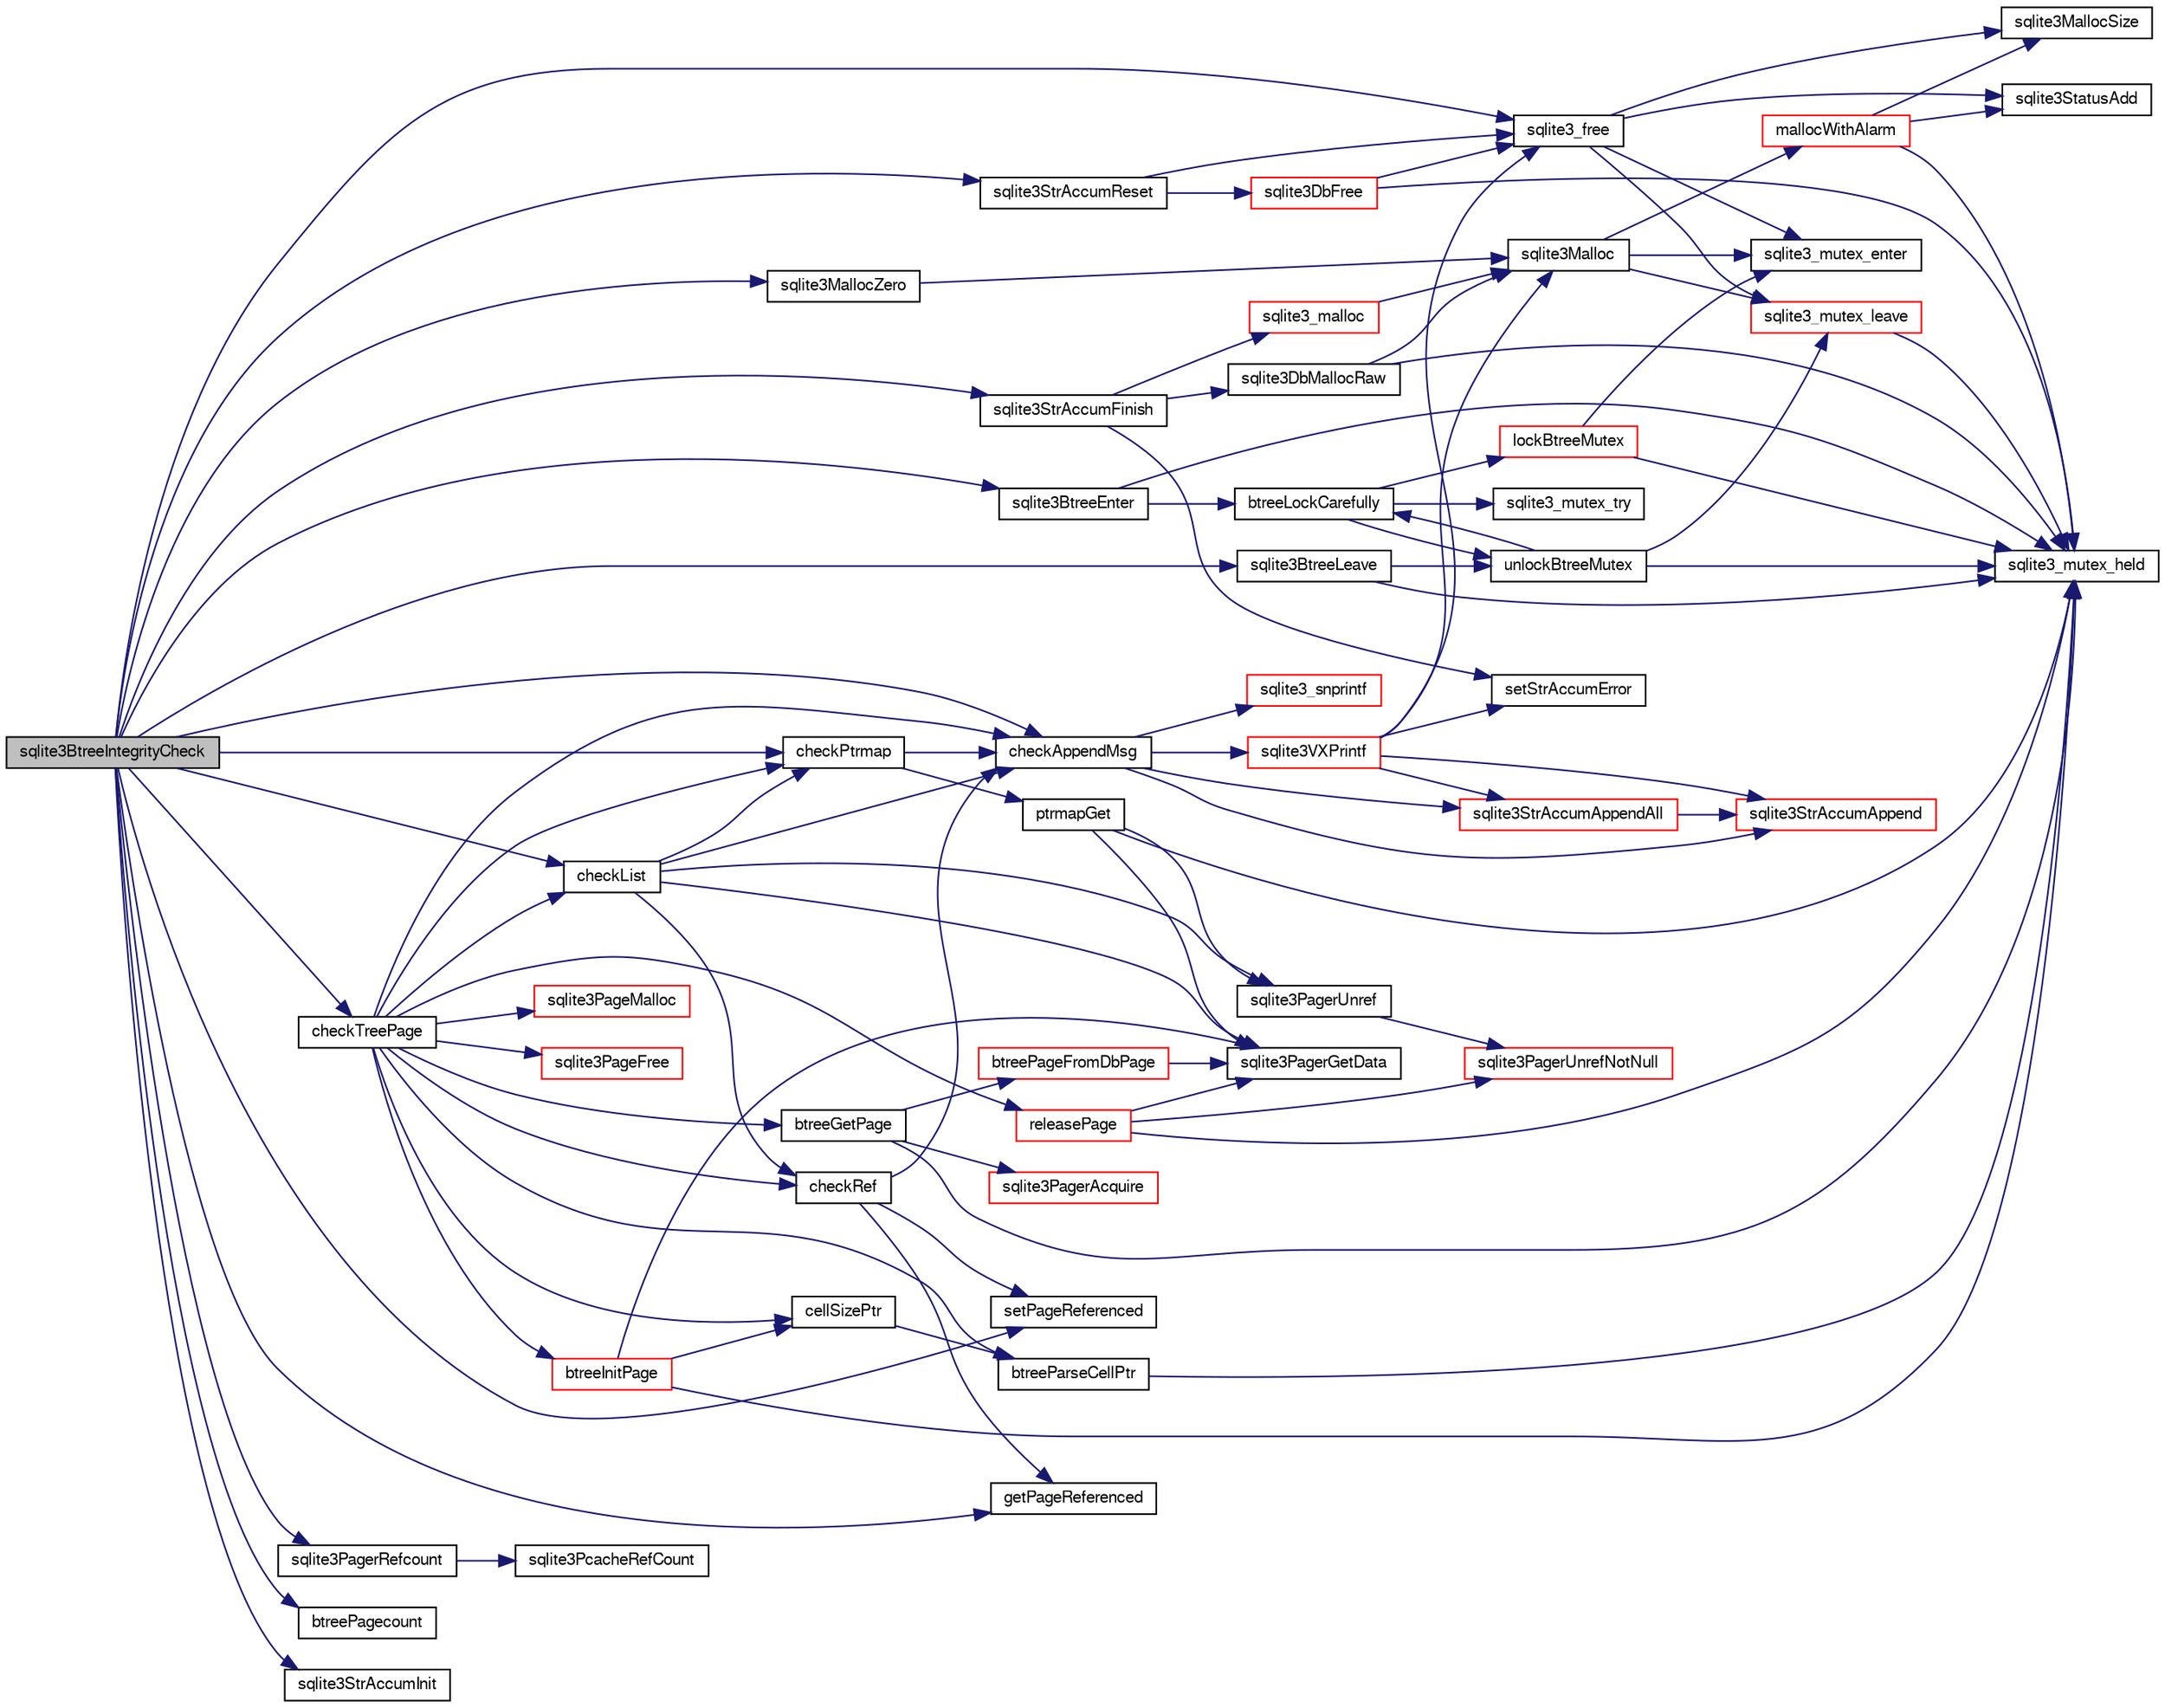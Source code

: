 digraph "sqlite3BtreeIntegrityCheck"
{
  edge [fontname="FreeSans",fontsize="10",labelfontname="FreeSans",labelfontsize="10"];
  node [fontname="FreeSans",fontsize="10",shape=record];
  rankdir="LR";
  Node453987 [label="sqlite3BtreeIntegrityCheck",height=0.2,width=0.4,color="black", fillcolor="grey75", style="filled", fontcolor="black"];
  Node453987 -> Node453988 [color="midnightblue",fontsize="10",style="solid",fontname="FreeSans"];
  Node453988 [label="sqlite3BtreeEnter",height=0.2,width=0.4,color="black", fillcolor="white", style="filled",URL="$sqlite3_8c.html#afa05d700ca373993fe6b0525b867feff"];
  Node453988 -> Node453989 [color="midnightblue",fontsize="10",style="solid",fontname="FreeSans"];
  Node453989 [label="sqlite3_mutex_held",height=0.2,width=0.4,color="black", fillcolor="white", style="filled",URL="$sqlite3_8c.html#acf77da68932b6bc163c5e68547ecc3e7"];
  Node453988 -> Node453990 [color="midnightblue",fontsize="10",style="solid",fontname="FreeSans"];
  Node453990 [label="btreeLockCarefully",height=0.2,width=0.4,color="black", fillcolor="white", style="filled",URL="$sqlite3_8c.html#a796746b1c1e4d6926960636bd74c79d7"];
  Node453990 -> Node453991 [color="midnightblue",fontsize="10",style="solid",fontname="FreeSans"];
  Node453991 [label="sqlite3_mutex_try",height=0.2,width=0.4,color="black", fillcolor="white", style="filled",URL="$sqlite3_8c.html#a196f84b09bdfda96ae5ae23189be1ec8"];
  Node453990 -> Node453992 [color="midnightblue",fontsize="10",style="solid",fontname="FreeSans"];
  Node453992 [label="unlockBtreeMutex",height=0.2,width=0.4,color="black", fillcolor="white", style="filled",URL="$sqlite3_8c.html#a29bc7d1c753dfa2af9fb296b7dc19a4a"];
  Node453992 -> Node453989 [color="midnightblue",fontsize="10",style="solid",fontname="FreeSans"];
  Node453992 -> Node453993 [color="midnightblue",fontsize="10",style="solid",fontname="FreeSans"];
  Node453993 [label="sqlite3_mutex_leave",height=0.2,width=0.4,color="red", fillcolor="white", style="filled",URL="$sqlite3_8c.html#a5838d235601dbd3c1fa993555c6bcc93"];
  Node453993 -> Node453989 [color="midnightblue",fontsize="10",style="solid",fontname="FreeSans"];
  Node453992 -> Node453990 [color="midnightblue",fontsize="10",style="solid",fontname="FreeSans"];
  Node453990 -> Node453995 [color="midnightblue",fontsize="10",style="solid",fontname="FreeSans"];
  Node453995 [label="lockBtreeMutex",height=0.2,width=0.4,color="red", fillcolor="white", style="filled",URL="$sqlite3_8c.html#ab1714bc62ac8a451c7b17bc53053ca53"];
  Node453995 -> Node453989 [color="midnightblue",fontsize="10",style="solid",fontname="FreeSans"];
  Node453995 -> Node453996 [color="midnightblue",fontsize="10",style="solid",fontname="FreeSans"];
  Node453996 [label="sqlite3_mutex_enter",height=0.2,width=0.4,color="black", fillcolor="white", style="filled",URL="$sqlite3_8c.html#a1c12cde690bd89f104de5cbad12a6bf5"];
  Node453987 -> Node453997 [color="midnightblue",fontsize="10",style="solid",fontname="FreeSans"];
  Node453997 [label="sqlite3PagerRefcount",height=0.2,width=0.4,color="black", fillcolor="white", style="filled",URL="$sqlite3_8c.html#a865a3e27288083a9cdfd8de2ba365d80"];
  Node453997 -> Node453998 [color="midnightblue",fontsize="10",style="solid",fontname="FreeSans"];
  Node453998 [label="sqlite3PcacheRefCount",height=0.2,width=0.4,color="black", fillcolor="white", style="filled",URL="$sqlite3_8c.html#adee2536d23ec9628e0883ccab03b3429"];
  Node453987 -> Node453999 [color="midnightblue",fontsize="10",style="solid",fontname="FreeSans"];
  Node453999 [label="btreePagecount",height=0.2,width=0.4,color="black", fillcolor="white", style="filled",URL="$sqlite3_8c.html#a9cc4ac11752c088db89d551ec1495a15"];
  Node453987 -> Node454000 [color="midnightblue",fontsize="10",style="solid",fontname="FreeSans"];
  Node454000 [label="sqlite3BtreeLeave",height=0.2,width=0.4,color="black", fillcolor="white", style="filled",URL="$sqlite3_8c.html#a460e4f89d1aeef4b4d334cfe8165da89"];
  Node454000 -> Node453992 [color="midnightblue",fontsize="10",style="solid",fontname="FreeSans"];
  Node454000 -> Node453989 [color="midnightblue",fontsize="10",style="solid",fontname="FreeSans"];
  Node453987 -> Node454001 [color="midnightblue",fontsize="10",style="solid",fontname="FreeSans"];
  Node454001 [label="sqlite3MallocZero",height=0.2,width=0.4,color="black", fillcolor="white", style="filled",URL="$sqlite3_8c.html#ab3e07a30b9b5471f9f5e8f9cb7229934"];
  Node454001 -> Node454002 [color="midnightblue",fontsize="10",style="solid",fontname="FreeSans"];
  Node454002 [label="sqlite3Malloc",height=0.2,width=0.4,color="black", fillcolor="white", style="filled",URL="$sqlite3_8c.html#a361a2eaa846b1885f123abe46f5d8b2b"];
  Node454002 -> Node453996 [color="midnightblue",fontsize="10",style="solid",fontname="FreeSans"];
  Node454002 -> Node454003 [color="midnightblue",fontsize="10",style="solid",fontname="FreeSans"];
  Node454003 [label="mallocWithAlarm",height=0.2,width=0.4,color="red", fillcolor="white", style="filled",URL="$sqlite3_8c.html#ab070d5cf8e48ec8a6a43cf025d48598b"];
  Node454003 -> Node453989 [color="midnightblue",fontsize="10",style="solid",fontname="FreeSans"];
  Node454003 -> Node454007 [color="midnightblue",fontsize="10",style="solid",fontname="FreeSans"];
  Node454007 [label="sqlite3MallocSize",height=0.2,width=0.4,color="black", fillcolor="white", style="filled",URL="$sqlite3_8c.html#acf5d2a5f35270bafb050bd2def576955"];
  Node454003 -> Node454008 [color="midnightblue",fontsize="10",style="solid",fontname="FreeSans"];
  Node454008 [label="sqlite3StatusAdd",height=0.2,width=0.4,color="black", fillcolor="white", style="filled",URL="$sqlite3_8c.html#afa029f93586aeab4cc85360905dae9cd"];
  Node454002 -> Node453993 [color="midnightblue",fontsize="10",style="solid",fontname="FreeSans"];
  Node453987 -> Node454009 [color="midnightblue",fontsize="10",style="solid",fontname="FreeSans"];
  Node454009 [label="setPageReferenced",height=0.2,width=0.4,color="black", fillcolor="white", style="filled",URL="$sqlite3_8c.html#a8f58c4d068732adbc63f88c7f0acfce0"];
  Node453987 -> Node454010 [color="midnightblue",fontsize="10",style="solid",fontname="FreeSans"];
  Node454010 [label="sqlite3StrAccumInit",height=0.2,width=0.4,color="black", fillcolor="white", style="filled",URL="$sqlite3_8c.html#aabf95e113b9d54d519cd15a56215f560"];
  Node453987 -> Node454011 [color="midnightblue",fontsize="10",style="solid",fontname="FreeSans"];
  Node454011 [label="checkList",height=0.2,width=0.4,color="black", fillcolor="white", style="filled",URL="$sqlite3_8c.html#a7c888a9a7f402383d462ddef0e59f52e"];
  Node454011 -> Node454012 [color="midnightblue",fontsize="10",style="solid",fontname="FreeSans"];
  Node454012 [label="checkAppendMsg",height=0.2,width=0.4,color="black", fillcolor="white", style="filled",URL="$sqlite3_8c.html#a4366e7af81727e2d755d3c9a635b055e"];
  Node454012 -> Node454013 [color="midnightblue",fontsize="10",style="solid",fontname="FreeSans"];
  Node454013 [label="sqlite3StrAccumAppend",height=0.2,width=0.4,color="red", fillcolor="white", style="filled",URL="$sqlite3_8c.html#a56664fa33def33c5a5245b623441d5e0"];
  Node454012 -> Node454084 [color="midnightblue",fontsize="10",style="solid",fontname="FreeSans"];
  Node454084 [label="sqlite3_snprintf",height=0.2,width=0.4,color="red", fillcolor="white", style="filled",URL="$sqlite3_8c.html#aa2695a752e971577f5784122f2013c40"];
  Node454012 -> Node454088 [color="midnightblue",fontsize="10",style="solid",fontname="FreeSans"];
  Node454088 [label="sqlite3StrAccumAppendAll",height=0.2,width=0.4,color="red", fillcolor="white", style="filled",URL="$sqlite3_8c.html#acaf8f3e4f99a3c3a4a77e9c987547289"];
  Node454088 -> Node454013 [color="midnightblue",fontsize="10",style="solid",fontname="FreeSans"];
  Node454012 -> Node454050 [color="midnightblue",fontsize="10",style="solid",fontname="FreeSans"];
  Node454050 [label="sqlite3VXPrintf",height=0.2,width=0.4,color="red", fillcolor="white", style="filled",URL="$sqlite3_8c.html#a63c25806c9bd4a2b76f9a0eb232c6bde"];
  Node454050 -> Node454013 [color="midnightblue",fontsize="10",style="solid",fontname="FreeSans"];
  Node454050 -> Node454002 [color="midnightblue",fontsize="10",style="solid",fontname="FreeSans"];
  Node454050 -> Node454016 [color="midnightblue",fontsize="10",style="solid",fontname="FreeSans"];
  Node454016 [label="setStrAccumError",height=0.2,width=0.4,color="black", fillcolor="white", style="filled",URL="$sqlite3_8c.html#a3dc479a1fc8ba1ab8edfe51f8a0b102c"];
  Node454050 -> Node454088 [color="midnightblue",fontsize="10",style="solid",fontname="FreeSans"];
  Node454050 -> Node454022 [color="midnightblue",fontsize="10",style="solid",fontname="FreeSans"];
  Node454022 [label="sqlite3_free",height=0.2,width=0.4,color="black", fillcolor="white", style="filled",URL="$sqlite3_8c.html#a6552349e36a8a691af5487999ab09519"];
  Node454022 -> Node453996 [color="midnightblue",fontsize="10",style="solid",fontname="FreeSans"];
  Node454022 -> Node454008 [color="midnightblue",fontsize="10",style="solid",fontname="FreeSans"];
  Node454022 -> Node454007 [color="midnightblue",fontsize="10",style="solid",fontname="FreeSans"];
  Node454022 -> Node453993 [color="midnightblue",fontsize="10",style="solid",fontname="FreeSans"];
  Node454011 -> Node454282 [color="midnightblue",fontsize="10",style="solid",fontname="FreeSans"];
  Node454282 [label="checkRef",height=0.2,width=0.4,color="black", fillcolor="white", style="filled",URL="$sqlite3_8c.html#a8f9d5e653157e813f504a66ca548941a"];
  Node454282 -> Node454012 [color="midnightblue",fontsize="10",style="solid",fontname="FreeSans"];
  Node454282 -> Node454283 [color="midnightblue",fontsize="10",style="solid",fontname="FreeSans"];
  Node454283 [label="getPageReferenced",height=0.2,width=0.4,color="black", fillcolor="white", style="filled",URL="$sqlite3_8c.html#a71c370cd554974cedbdc117d1ef9d812"];
  Node454282 -> Node454009 [color="midnightblue",fontsize="10",style="solid",fontname="FreeSans"];
  Node454011 -> Node454284 [color="midnightblue",fontsize="10",style="solid",fontname="FreeSans"];
  Node454284 [label="sqlite3PagerGetData",height=0.2,width=0.4,color="black", fillcolor="white", style="filled",URL="$sqlite3_8c.html#a9dd340e56fb4b7fad4df339595b8d8a2"];
  Node454011 -> Node454285 [color="midnightblue",fontsize="10",style="solid",fontname="FreeSans"];
  Node454285 [label="checkPtrmap",height=0.2,width=0.4,color="black", fillcolor="white", style="filled",URL="$sqlite3_8c.html#a09521b13d51d0264cb7f3758ec36fc90"];
  Node454285 -> Node454286 [color="midnightblue",fontsize="10",style="solid",fontname="FreeSans"];
  Node454286 [label="ptrmapGet",height=0.2,width=0.4,color="black", fillcolor="white", style="filled",URL="$sqlite3_8c.html#ae91bfd9c1bec807a52a384d2ed01934b"];
  Node454286 -> Node453989 [color="midnightblue",fontsize="10",style="solid",fontname="FreeSans"];
  Node454286 -> Node454284 [color="midnightblue",fontsize="10",style="solid",fontname="FreeSans"];
  Node454286 -> Node454287 [color="midnightblue",fontsize="10",style="solid",fontname="FreeSans"];
  Node454287 [label="sqlite3PagerUnref",height=0.2,width=0.4,color="black", fillcolor="white", style="filled",URL="$sqlite3_8c.html#aa9d040b7f24a8a5d99bf96863b52cd15"];
  Node454287 -> Node454288 [color="midnightblue",fontsize="10",style="solid",fontname="FreeSans"];
  Node454288 [label="sqlite3PagerUnrefNotNull",height=0.2,width=0.4,color="red", fillcolor="white", style="filled",URL="$sqlite3_8c.html#a4b314f96f09f5c68c94672e420e31ab9"];
  Node454285 -> Node454012 [color="midnightblue",fontsize="10",style="solid",fontname="FreeSans"];
  Node454011 -> Node454287 [color="midnightblue",fontsize="10",style="solid",fontname="FreeSans"];
  Node453987 -> Node454285 [color="midnightblue",fontsize="10",style="solid",fontname="FreeSans"];
  Node453987 -> Node454412 [color="midnightblue",fontsize="10",style="solid",fontname="FreeSans"];
  Node454412 [label="checkTreePage",height=0.2,width=0.4,color="black", fillcolor="white", style="filled",URL="$sqlite3_8c.html#a0bdac89d12e5ac328d260ae8259777b2"];
  Node454412 -> Node454282 [color="midnightblue",fontsize="10",style="solid",fontname="FreeSans"];
  Node454412 -> Node454413 [color="midnightblue",fontsize="10",style="solid",fontname="FreeSans"];
  Node454413 [label="btreeGetPage",height=0.2,width=0.4,color="black", fillcolor="white", style="filled",URL="$sqlite3_8c.html#ac59679e30ceb0190614fbd19a7feb6de"];
  Node454413 -> Node453989 [color="midnightblue",fontsize="10",style="solid",fontname="FreeSans"];
  Node454413 -> Node454380 [color="midnightblue",fontsize="10",style="solid",fontname="FreeSans"];
  Node454380 [label="sqlite3PagerAcquire",height=0.2,width=0.4,color="red", fillcolor="white", style="filled",URL="$sqlite3_8c.html#a22a53daafd2bd778cda390312651f994"];
  Node454413 -> Node454414 [color="midnightblue",fontsize="10",style="solid",fontname="FreeSans"];
  Node454414 [label="btreePageFromDbPage",height=0.2,width=0.4,color="red", fillcolor="white", style="filled",URL="$sqlite3_8c.html#a148c0bf09d4ef14a49e0e7a2c0506c80"];
  Node454414 -> Node454284 [color="midnightblue",fontsize="10",style="solid",fontname="FreeSans"];
  Node454412 -> Node454012 [color="midnightblue",fontsize="10",style="solid",fontname="FreeSans"];
  Node454412 -> Node454415 [color="midnightblue",fontsize="10",style="solid",fontname="FreeSans"];
  Node454415 [label="btreeInitPage",height=0.2,width=0.4,color="red", fillcolor="white", style="filled",URL="$sqlite3_8c.html#a3fbef3abda22e9a3f72c2873ec0b26a3"];
  Node454415 -> Node453989 [color="midnightblue",fontsize="10",style="solid",fontname="FreeSans"];
  Node454415 -> Node454284 [color="midnightblue",fontsize="10",style="solid",fontname="FreeSans"];
  Node454415 -> Node454417 [color="midnightblue",fontsize="10",style="solid",fontname="FreeSans"];
  Node454417 [label="cellSizePtr",height=0.2,width=0.4,color="black", fillcolor="white", style="filled",URL="$sqlite3_8c.html#a6c95c9aac1c8a00490e36674f43e76ec"];
  Node454417 -> Node454418 [color="midnightblue",fontsize="10",style="solid",fontname="FreeSans"];
  Node454418 [label="btreeParseCellPtr",height=0.2,width=0.4,color="black", fillcolor="white", style="filled",URL="$sqlite3_8c.html#a1eba22ca0ddf563de0b29c64551c759f"];
  Node454418 -> Node453989 [color="midnightblue",fontsize="10",style="solid",fontname="FreeSans"];
  Node454412 -> Node454419 [color="midnightblue",fontsize="10",style="solid",fontname="FreeSans"];
  Node454419 [label="releasePage",height=0.2,width=0.4,color="red", fillcolor="white", style="filled",URL="$sqlite3_8c.html#a92c6fb14f9bcf117440c35116c26d6c4"];
  Node454419 -> Node454284 [color="midnightblue",fontsize="10",style="solid",fontname="FreeSans"];
  Node454419 -> Node453989 [color="midnightblue",fontsize="10",style="solid",fontname="FreeSans"];
  Node454419 -> Node454288 [color="midnightblue",fontsize="10",style="solid",fontname="FreeSans"];
  Node454412 -> Node454418 [color="midnightblue",fontsize="10",style="solid",fontname="FreeSans"];
  Node454412 -> Node454285 [color="midnightblue",fontsize="10",style="solid",fontname="FreeSans"];
  Node454412 -> Node454011 [color="midnightblue",fontsize="10",style="solid",fontname="FreeSans"];
  Node454412 -> Node454347 [color="midnightblue",fontsize="10",style="solid",fontname="FreeSans"];
  Node454347 [label="sqlite3PageMalloc",height=0.2,width=0.4,color="red", fillcolor="white", style="filled",URL="$sqlite3_8c.html#af05f296695d164316d4666a76d07f1f0"];
  Node454412 -> Node454417 [color="midnightblue",fontsize="10",style="solid",fontname="FreeSans"];
  Node454412 -> Node454354 [color="midnightblue",fontsize="10",style="solid",fontname="FreeSans"];
  Node454354 [label="sqlite3PageFree",height=0.2,width=0.4,color="red", fillcolor="white", style="filled",URL="$sqlite3_8c.html#a7c85b1d9d633386e0ecb5d56594fe03f"];
  Node453987 -> Node454283 [color="midnightblue",fontsize="10",style="solid",fontname="FreeSans"];
  Node453987 -> Node454012 [color="midnightblue",fontsize="10",style="solid",fontname="FreeSans"];
  Node453987 -> Node454022 [color="midnightblue",fontsize="10",style="solid",fontname="FreeSans"];
  Node453987 -> Node454017 [color="midnightblue",fontsize="10",style="solid",fontname="FreeSans"];
  Node454017 [label="sqlite3StrAccumReset",height=0.2,width=0.4,color="black", fillcolor="white", style="filled",URL="$sqlite3_8c.html#ad7e70f4ec9d2fa3a63a371e2c7c555d8"];
  Node454017 -> Node454018 [color="midnightblue",fontsize="10",style="solid",fontname="FreeSans"];
  Node454018 [label="sqlite3DbFree",height=0.2,width=0.4,color="red", fillcolor="white", style="filled",URL="$sqlite3_8c.html#ac70ab821a6607b4a1b909582dc37a069"];
  Node454018 -> Node453989 [color="midnightblue",fontsize="10",style="solid",fontname="FreeSans"];
  Node454018 -> Node454022 [color="midnightblue",fontsize="10",style="solid",fontname="FreeSans"];
  Node454017 -> Node454022 [color="midnightblue",fontsize="10",style="solid",fontname="FreeSans"];
  Node453987 -> Node454086 [color="midnightblue",fontsize="10",style="solid",fontname="FreeSans"];
  Node454086 [label="sqlite3StrAccumFinish",height=0.2,width=0.4,color="black", fillcolor="white", style="filled",URL="$sqlite3_8c.html#adb7f26b10ac1b847db6f000ef4c2e2ba"];
  Node454086 -> Node454024 [color="midnightblue",fontsize="10",style="solid",fontname="FreeSans"];
  Node454024 [label="sqlite3DbMallocRaw",height=0.2,width=0.4,color="black", fillcolor="white", style="filled",URL="$sqlite3_8c.html#abbe8be0cf7175e11ddc3e2218fad924e"];
  Node454024 -> Node453989 [color="midnightblue",fontsize="10",style="solid",fontname="FreeSans"];
  Node454024 -> Node454002 [color="midnightblue",fontsize="10",style="solid",fontname="FreeSans"];
  Node454086 -> Node454087 [color="midnightblue",fontsize="10",style="solid",fontname="FreeSans"];
  Node454087 [label="sqlite3_malloc",height=0.2,width=0.4,color="red", fillcolor="white", style="filled",URL="$sqlite3_8c.html#ac79dba55fc32b6a840cf5a9769bce7cd"];
  Node454087 -> Node454002 [color="midnightblue",fontsize="10",style="solid",fontname="FreeSans"];
  Node454086 -> Node454016 [color="midnightblue",fontsize="10",style="solid",fontname="FreeSans"];
}
